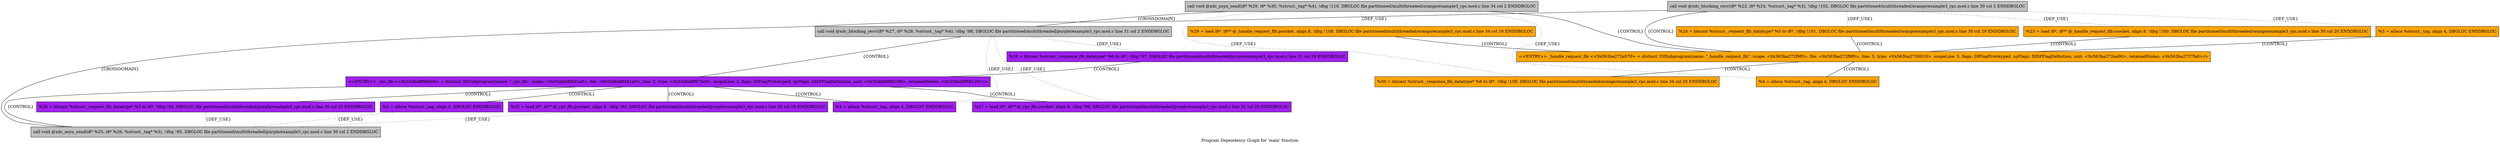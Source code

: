 strict graph "Program Dependency Graph for 'main' function" {
label="Program Dependency Graph for 'main' function";
Node0x563ba2780420 [dbginfo="Name: xdc_asyn_send on line 34 column 2 in file partitioned/multithreaded/orange/example3_rpc.mod.c (local)", fillcolor="gray", label="{  call void @xdc_asyn_send(i8* %29, i8* %30, %struct._tag* %4), !dbg !110, DBGLOC file partitioned/multithreaded/orange/example3_rpc.mod.c line 34 col 2 ENDDBGLOC}", shape="record", side="orange/orange", style="filled"];
Node0x55dbd8fa1e00 [dbginfo="Name: xdc_blocking_recv on line 31 column 2 in file partitioned/multithreaded/purple/example3_rpc.mod.c (local)", fillcolor="gray", label="{  call void @xdc_blocking_recv(i8* %27, i8* %28, %struct._tag* %4), !dbg !98, DBGLOC file partitioned/multithreaded/purple/example3_rpc.mod.c line 31 col 2 ENDDBGLOC}", shape="record", side="purple/purple", style="filled"];
Node0x55dbd8fa2130 [fillcolor=purple, label="{  %28 = bitcast %struct._response_fib_datatype* %6 to i8*, !dbg !97, DBGLOC file partitioned/multithreaded/purple/example3_rpc.mod.c line 31 col 29 ENDDBGLOC}", shape="record", side="purple/purple", style=filled];
Node0x55dbd8fa3140 [fillcolor=purple, label="{\<\<ENTRY\>\> _rpc_fib \<\<0x55dbd8f660e0\> = distinct !DISubprogram(name: \"_rpc_fib\", scope: \<0x55dbd8f5d1a0\>, file: \<0x55dbd8f5d1a0\>, line: 2, type: \<0x55dbd8f673c0\>, scopeLine: 2, flags: DIFlagPrototyped, spFlags: DISPFlagDefinition, unit: \<0x55dbd8f66188\>, retainedNodes: \<0x55dbd8f66120\>)\>}", shape="record", side="purple/purple", style=filled];
Node0x563ba278ec70 [dbginfo="Name: xdc_blocking_recv on line 30 column 2 in file partitioned/multithreaded/orange/example3_rpc.mod.c (local)", fillcolor="gray", label="{  call void @xdc_blocking_recv(i8* %23, i8* %24, %struct._tag* %3), !dbg !102, DBGLOC file partitioned/multithreaded/orange/example3_rpc.mod.c line 30 col 2 ENDDBGLOC}", shape="record", side="orange/orange", style="filled"];
Node0x55dbd8fa1c80 [fillcolor=purple, label="{  %3 = alloca %struct._tag, align 4, DBGLOC  ENDDBGLOC}", shape="record", side="purple/purple", style=filled];
Node0x563ba2789e10 [fillcolor=orange, label="{  %3 = alloca %struct._tag, align 4, DBGLOC  ENDDBGLOC}", shape="record", side="orange/orange", style=filled];
Node0x563ba2780ce0 [fillcolor=orange, label="{  %29 = load i8*, i8** @_handle_request_fib.psocket, align 8, !dbg !108, DBGLOC file partitioned/multithreaded/orange/example3_rpc.mod.c line 34 col 16 ENDDBGLOC}", shape="record", side="orange/orange", style=filled];
Node0x55dbd8fa1f80 [fillcolor=purple, label="{  %26 = bitcast %struct._request_fib_datatype* %5 to i8*, !dbg !94, DBGLOC file partitioned/multithreaded/purple/example3_rpc.mod.c line 30 col 25 ENDDBGLOC}", shape="record", side="purple/purple", style=filled];
Node0x55dbd8fa26a0 [fillcolor=purple, label="{  %27 = load i8*, i8** @_rpc_fib.ssocket, align 8, !dbg !96, DBGLOC file partitioned/multithreaded/purple/example3_rpc.mod.c line 31 col 20 ENDDBGLOC}", shape="record", side="purple/purple", style=filled];
Node0x55dbd8fa1d40 [fillcolor=purple, label="{  %4 = alloca %struct._tag, align 4, DBGLOC  ENDDBGLOC}", shape="record", side="purple/purple", style=filled];
Node0x55dbd8fa25e0 [fillcolor=purple, label="{  %25 = load i8*, i8** @_rpc_fib.psocket, align 8, !dbg !93, DBGLOC file partitioned/multithreaded/purple/example3_rpc.mod.c line 30 col 16 ENDDBGLOC}", shape="record", side="purple/purple", style=filled];
Node0x563ba27804e0 [fillcolor=orange, label="{  %24 = bitcast %struct._request_fib_datatype* %5 to i8*, !dbg !101, DBGLOC file partitioned/multithreaded/orange/example3_rpc.mod.c line 30 col 29 ENDDBGLOC}", shape="record", side="orange/orange", style=filled];
Node0x563ba2780bc0 [fillcolor=orange, label="{  %23 = load i8*, i8** @_handle_request_fib.ssocket, align 8, !dbg !100, DBGLOC file partitioned/multithreaded/orange/example3_rpc.mod.c line 30 col 20 ENDDBGLOC}", shape="record", side="orange/orange", style=filled];
Node0x55dbd8fa1d70 [dbginfo="Name: xdc_asyn_send on line 30 column 2 in file partitioned/multithreaded/purple/example3_rpc.mod.c (local)", fillcolor="gray", label="{  call void @xdc_asyn_send(i8* %25, i8* %26, %struct._tag* %3), !dbg !95, DBGLOC file partitioned/multithreaded/purple/example3_rpc.mod.c line 30 col 2 ENDDBGLOC}", shape="record", side="purple/purple", style="filled"];
Node0x563ba2781270 [fillcolor=orange, label="{\<\<ENTRY\>\> _handle_request_fib \<\<0x563ba272e570\> = distinct !DISubprogram(name: \"_handle_request_fib\", scope: \<0x563ba272f9f0\>, file: \<0x563ba272f9f0\>, line: 5, type: \<0x563ba2730010\>, scopeLine: 5, flags: DIFlagPrototyped, spFlags: DISPFlagDefinition, unit: \<0x563ba272ea98\>, retainedNodes: \<0x563ba2727fa0\>)\>}", shape="record", side="orange/orange", style=filled];
Node0x563ba2780360 [fillcolor=orange, label="{  %4 = alloca %struct._tag, align 4, DBGLOC  ENDDBGLOC}", shape="record", side="orange/orange", style=filled];
Node0x563ba2780630 [fillcolor=orange, label="{  %30 = bitcast %struct._response_fib_datatype* %6 to i8*, !dbg !109, DBGLOC file partitioned/multithreaded/orange/example3_rpc.mod.c line 34 col 25 ENDDBGLOC}", shape="record", side="orange/orange", style=filled];
N [pos="0,25!", shape=polygon, side=green, style=invis];
S [pos="0,-25!", shape=polygon, side=orange, style=invis];
Node0x563ba2780420 -- Node0x563ba2780360  [label="{DEF_USE}", style="dotted"];
Node0x563ba2780420 -- Node0x55dbd8fa1e00  [label="{CROSSDOMAIN}"];
Node0x563ba2780420 -- Node0x563ba2780630  [label="{DEF_USE}", style="dotted"];
Node0x563ba2780420 -- Node0x563ba2780ce0  [label="{DEF_USE}", style="dotted"];
Node0x563ba2780420 -- Node0x563ba2781270  [label="{CONTROL}"];
Node0x55dbd8fa1e00 -- Node0x55dbd8fa1d40  [label="{DEF_USE}", style="dotted"];
Node0x55dbd8fa1e00 -- Node0x55dbd8fa2130  [label="{DEF_USE}", style="dotted"];
Node0x55dbd8fa1e00 -- Node0x55dbd8fa26a0  [label="{DEF_USE}", style="dotted"];
Node0x55dbd8fa1e00 -- Node0x55dbd8fa3140  [label="{CONTROL}"];
Node0x55dbd8fa2130 -- Node0x55dbd8fa3140  [label="{CONTROL}"];
Node0x55dbd8fa2130 -- N  [style=invis];
Node0x55dbd8fa3140 -- Node0x55dbd8fa1c80  [label="{CONTROL}"];
Node0x55dbd8fa3140 -- Node0x55dbd8fa1d40  [label="{CONTROL}"];
Node0x55dbd8fa3140 -- Node0x55dbd8fa25e0  [label="{CONTROL}"];
Node0x55dbd8fa3140 -- Node0x55dbd8fa1f80  [label="{CONTROL}"];
Node0x55dbd8fa3140 -- Node0x55dbd8fa1d70  [label="{CONTROL}"];
Node0x55dbd8fa3140 -- Node0x55dbd8fa26a0  [label="{CONTROL}"];
Node0x55dbd8fa3140 -- N  [style=invis];
Node0x563ba278ec70 -- Node0x563ba2789e10  [label="{DEF_USE}", style="dotted"];
Node0x563ba278ec70 -- Node0x55dbd8fa1d70  [label="{CROSSDOMAIN}"];
Node0x563ba278ec70 -- Node0x563ba27804e0  [label="{DEF_USE}", style="dotted"];
Node0x563ba278ec70 -- Node0x563ba2780bc0  [label="{DEF_USE}", style="dotted"];
Node0x563ba278ec70 -- Node0x563ba2781270  [label="{CONTROL}"];
Node0x55dbd8fa1c80 -- Node0x55dbd8fa1d70  [label="{DEF_USE}", style="dotted"];
Node0x55dbd8fa1c80 -- N  [style=invis];
Node0x563ba2789e10 -- Node0x563ba2781270  [label="{CONTROL}"];
Node0x563ba2789e10 -- S  [style=invis];
Node0x563ba2780ce0 -- Node0x563ba2781270  [label="{CONTROL}"];
Node0x563ba2780ce0 -- S  [style=invis];
Node0x55dbd8fa1f80 -- Node0x55dbd8fa1d70  [label="{DEF_USE}", style="dotted"];
Node0x55dbd8fa1f80 -- N  [style=invis];
Node0x55dbd8fa26a0 -- N  [style=invis];
Node0x55dbd8fa1d40 -- N  [style=invis];
Node0x55dbd8fa25e0 -- Node0x55dbd8fa1d70  [label="{DEF_USE}", style="dotted"];
Node0x55dbd8fa25e0 -- N  [style=invis];
Node0x563ba27804e0 -- Node0x563ba2781270  [label="{CONTROL}"];
Node0x563ba27804e0 -- S  [style=invis];
Node0x563ba2780bc0 -- Node0x563ba2781270  [label="{CONTROL}"];
Node0x563ba2780bc0 -- S  [style=invis];
Node0x563ba2781270 -- Node0x563ba2780360  [label="{CONTROL}"];
Node0x563ba2781270 -- Node0x563ba2780630  [label="{CONTROL}"];
Node0x563ba2781270 -- S  [style=invis];
Node0x563ba2780360 -- S  [style=invis];
Node0x563ba2780630 -- S  [style=invis];
}
